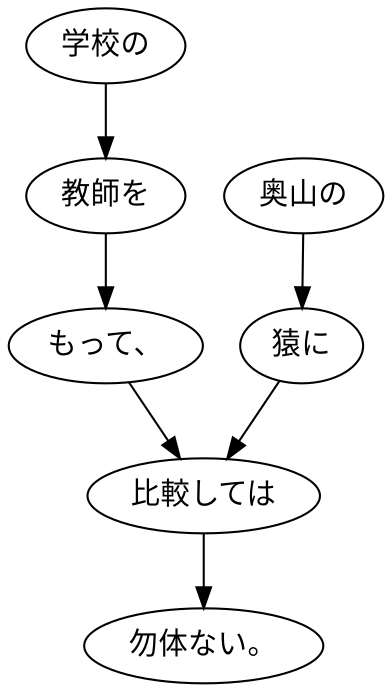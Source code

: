 digraph graph4783 {
	node0 [label="学校の"];
	node1 [label="教師を"];
	node2 [label="もって、"];
	node3 [label="奥山の"];
	node4 [label="猿に"];
	node5 [label="比較しては"];
	node6 [label="勿体ない。"];
	node0 -> node1;
	node1 -> node2;
	node2 -> node5;
	node3 -> node4;
	node4 -> node5;
	node5 -> node6;
}
